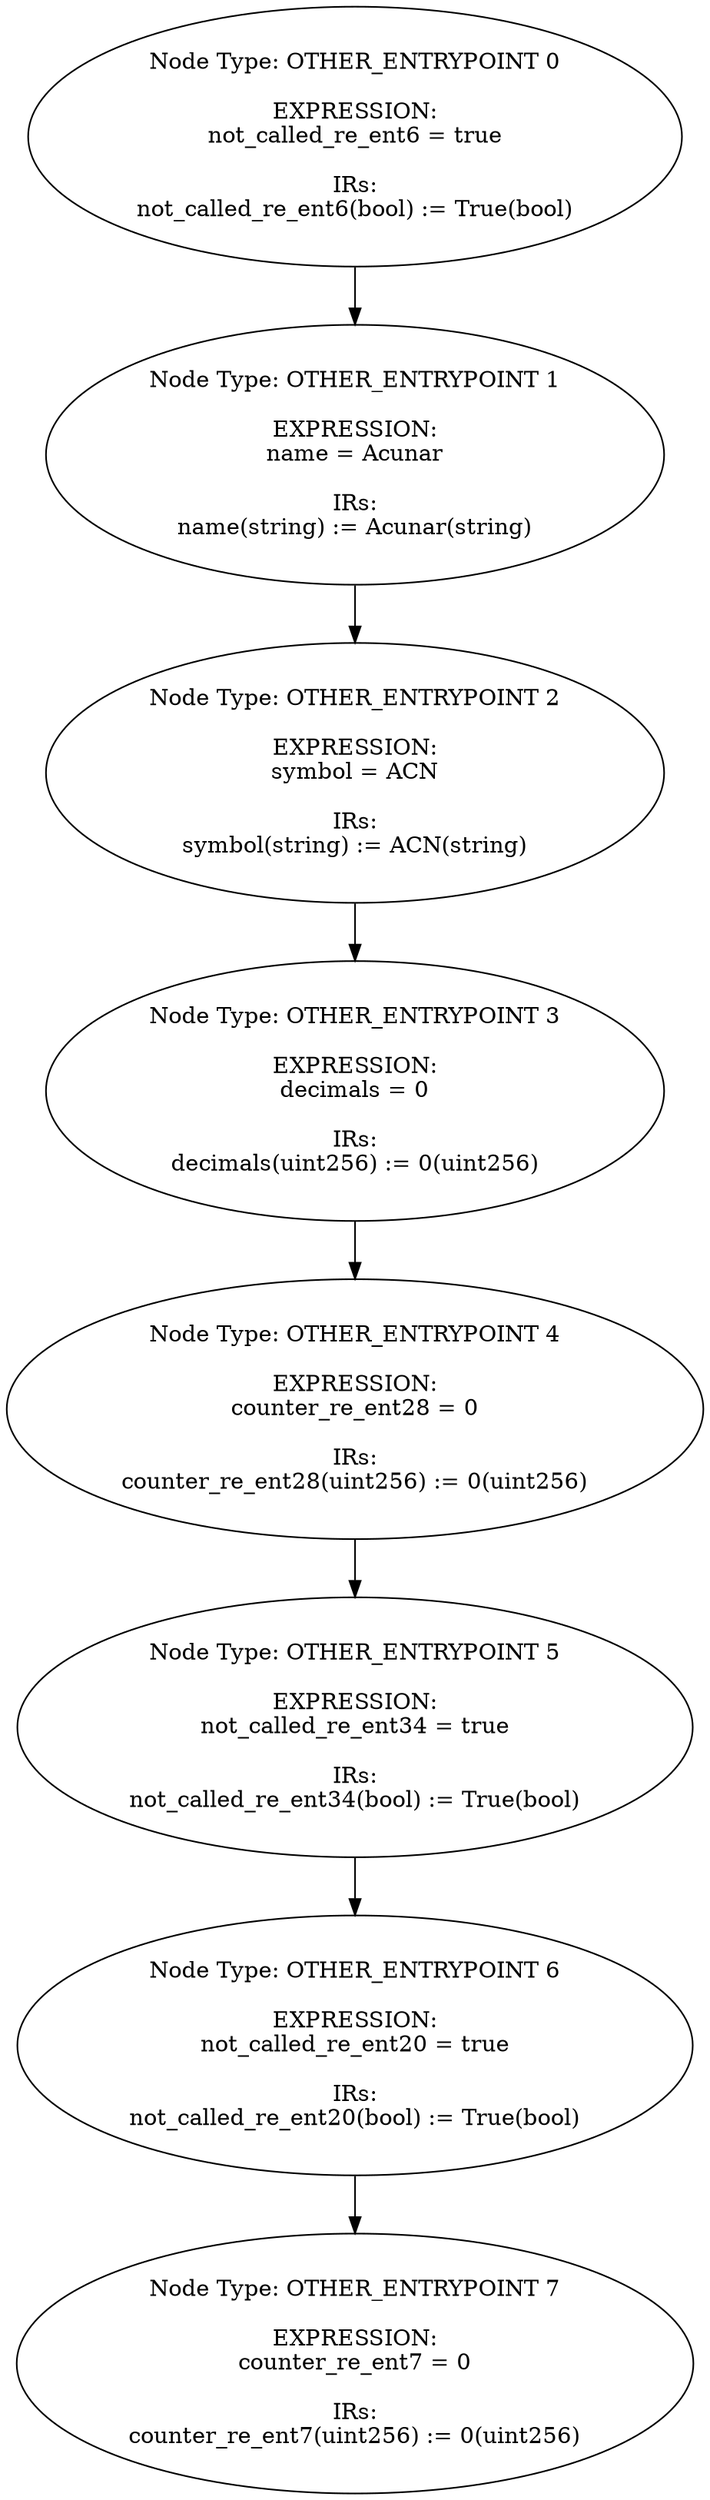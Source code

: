 digraph{
0[label="Node Type: OTHER_ENTRYPOINT 0

EXPRESSION:
not_called_re_ent6 = true

IRs:
not_called_re_ent6(bool) := True(bool)"];
0->1;
1[label="Node Type: OTHER_ENTRYPOINT 1

EXPRESSION:
name = Acunar

IRs:
name(string) := Acunar(string)"];
1->2;
2[label="Node Type: OTHER_ENTRYPOINT 2

EXPRESSION:
symbol = ACN

IRs:
symbol(string) := ACN(string)"];
2->3;
3[label="Node Type: OTHER_ENTRYPOINT 3

EXPRESSION:
decimals = 0

IRs:
decimals(uint256) := 0(uint256)"];
3->4;
4[label="Node Type: OTHER_ENTRYPOINT 4

EXPRESSION:
counter_re_ent28 = 0

IRs:
counter_re_ent28(uint256) := 0(uint256)"];
4->5;
5[label="Node Type: OTHER_ENTRYPOINT 5

EXPRESSION:
not_called_re_ent34 = true

IRs:
not_called_re_ent34(bool) := True(bool)"];
5->6;
6[label="Node Type: OTHER_ENTRYPOINT 6

EXPRESSION:
not_called_re_ent20 = true

IRs:
not_called_re_ent20(bool) := True(bool)"];
6->7;
7[label="Node Type: OTHER_ENTRYPOINT 7

EXPRESSION:
counter_re_ent7 = 0

IRs:
counter_re_ent7(uint256) := 0(uint256)"];
}
